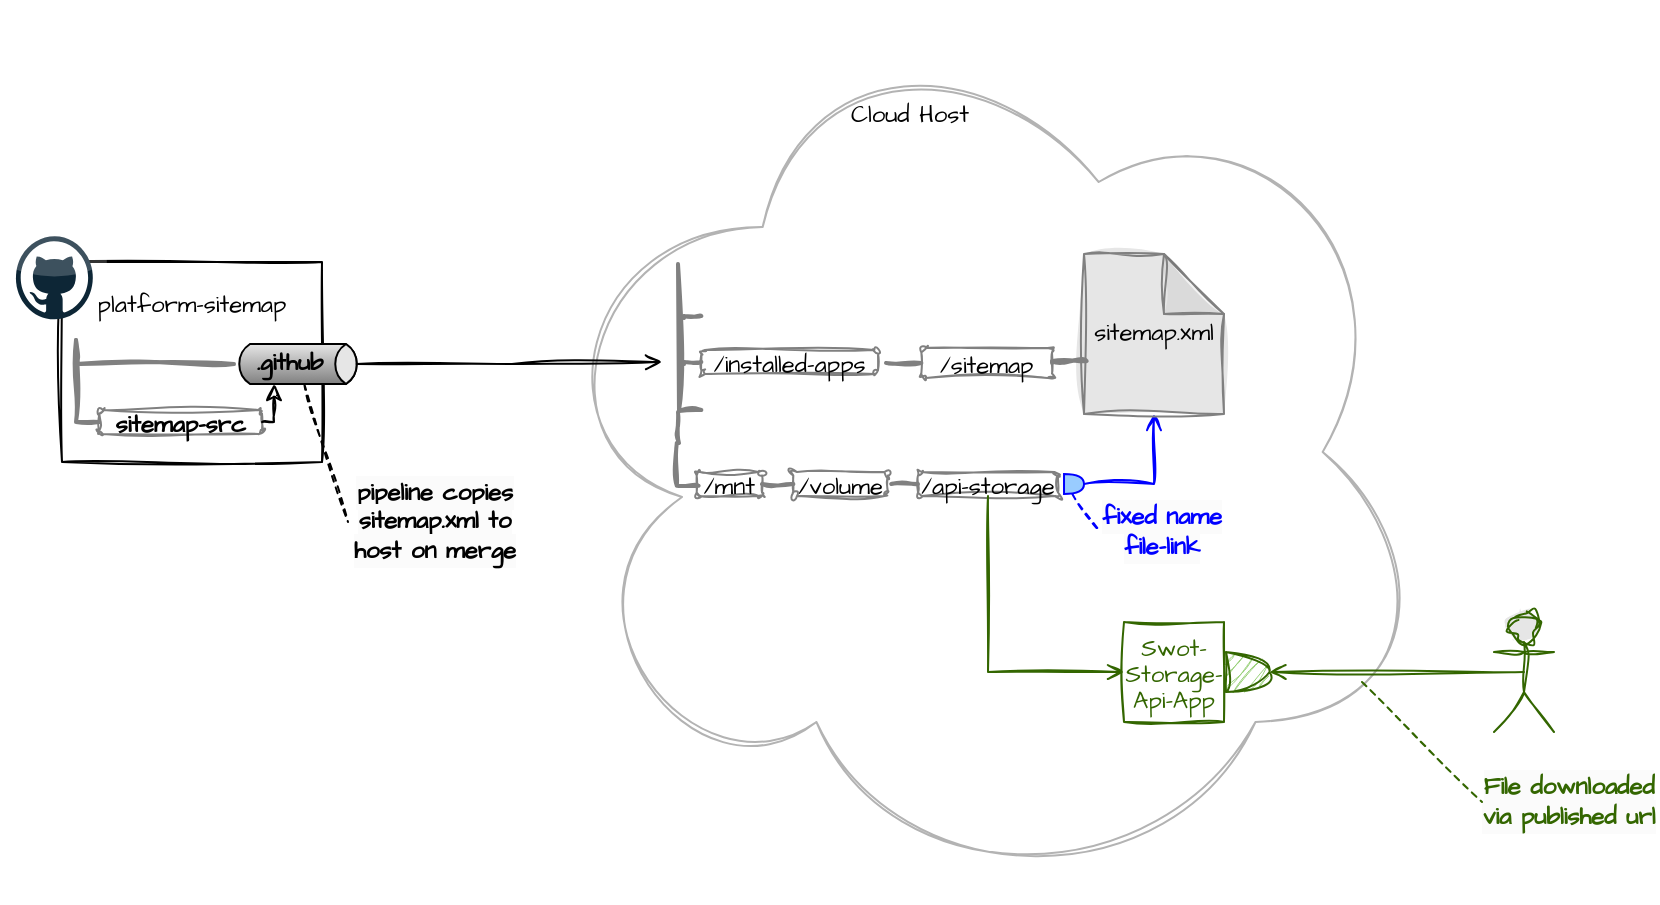 <mxfile version="20.8.16" type="device" pages="3"><diagram id="eG3AnShWF_eswN9vu-KW" name="overview"><mxGraphModel dx="2573" dy="814" grid="0" gridSize="10" guides="1" tooltips="1" connect="1" arrows="1" fold="1" page="1" pageScale="1" pageWidth="1169" pageHeight="827" math="0" shadow="0"><root><mxCell id="0"/><mxCell id="1" parent="0"/><mxCell id="sjQp9FVKi26MaKg3ArwZ-1" value="&lt;font style=&quot;font-size: 12px;&quot;&gt;platform-sitemap&lt;/font&gt;" style="whiteSpace=wrap;html=1;sketch=1;hachureGap=4;jiggle=2;curveFitting=1;fontFamily=Architects Daughter;fontSource=https://fonts.googleapis.com/css?family=Architects+Daughter;fontSize=20;verticalAlign=top;" parent="1" vertex="1"><mxGeometry x="-980" y="170" width="130" height="100" as="geometry"/></mxCell><mxCell id="sjQp9FVKi26MaKg3ArwZ-3" value="" style="dashed=0;outlineConnect=0;html=1;align=center;labelPosition=center;verticalLabelPosition=bottom;verticalAlign=top;shape=mxgraph.webicons.github;gradientColor=#DFDEDE;sketch=0;hachureGap=4;jiggle=2;curveFitting=1;fontFamily=Architects Daughter;fontSource=https%3A%2F%2Ffonts.googleapis.com%2Fcss%3Ffamily%3DArchitects%2BDaughter;fontSize=20;fillColor=none;" parent="1" vertex="1"><mxGeometry x="-1010" y="149.8" width="52.4" height="56.2" as="geometry"/></mxCell><mxCell id="T62cihYva_QQt9lqATFx-1" value="" style="strokeWidth=1;outlineConnect=0;dashed=0;align=center;html=1;fontSize=8;shape=mxgraph.eip.messageChannel;verticalLabelPosition=bottom;labelBackgroundColor=#ffffff;verticalAlign=middle;hachureGap=4;fontFamily=Architects Daughter;fontSource=https%3A%2F%2Ffonts.googleapis.com%2Fcss%3Ffamily%3DArchitects%2BDaughter;fillColor=#FFFFFF;fillStyle=solid;" parent="1" vertex="1"><mxGeometry x="-894" y="211" width="64" height="20" as="geometry"/></mxCell><mxCell id="T62cihYva_QQt9lqATFx-7" value="" style="group" parent="1" vertex="1" connectable="0"><mxGeometry x="-980" y="197" width="100" height="59" as="geometry"/></mxCell><mxCell id="T62cihYva_QQt9lqATFx-4" value="" style="strokeWidth=2;dashed=0;align=center;fontSize=8;shape=ellipse;fillColor=none;strokeColor=none;sketch=0;hachureGap=4;jiggle=2;curveFitting=1;fontFamily=Architects Daughter;fontSource=https%3A%2F%2Ffonts.googleapis.com%2Fcss%3Ffamily%3DArchitects%2BDaughter;" parent="T62cihYva_QQt9lqATFx-7" vertex="1"><mxGeometry width="14" height="12" as="geometry"/></mxCell><mxCell id="T62cihYva_QQt9lqATFx-6" value="sitemap-src" style="strokeWidth=1;dashed=0;align=center;fontSize=12;shape=rect;fillColor=none;strokeColor=#808080;fontStyle=1;sketch=1;hachureGap=4;jiggle=2;curveFitting=1;fontFamily=Architects Daughter;fontSource=https%3A%2F%2Ffonts.googleapis.com%2Fcss%3Ffamily%3DArchitects%2BDaughter;rounded=1;" parent="T62cihYva_QQt9lqATFx-7" vertex="1"><mxGeometry x="18.67" y="47" width="81.33" height="12" as="geometry"/></mxCell><mxCell id="T62cihYva_QQt9lqATFx-3" value="" style="edgeStyle=orthogonalEdgeStyle;rounded=0;exitX=0;exitY=0.5;endArrow=none;dashed=0;html=1;strokeColor=#808080;strokeWidth=2;sketch=1;hachureGap=4;jiggle=2;curveFitting=1;fontFamily=Architects Daughter;fontSource=https%3A%2F%2Ffonts.googleapis.com%2Fcss%3Ffamily%3DArchitects%2BDaughter;fontSize=16;" parent="T62cihYva_QQt9lqATFx-7" source="T62cihYva_QQt9lqATFx-6" target="T62cihYva_QQt9lqATFx-4" edge="1"><mxGeometry relative="1" as="geometry"/></mxCell><mxCell id="T62cihYva_QQt9lqATFx-9" style="edgeStyle=orthogonalEdgeStyle;rounded=0;sketch=1;hachureGap=4;jiggle=2;curveFitting=1;orthogonalLoop=1;jettySize=auto;html=1;fontFamily=Architects Daughter;fontSource=https%3A%2F%2Ffonts.googleapis.com%2Fcss%3Ffamily%3DArchitects%2BDaughter;fontSize=12;entryX=0;entryY=1;entryDx=20;entryDy=0;entryPerimeter=0;exitX=1;exitY=0.5;exitDx=0;exitDy=0;" parent="1" source="T62cihYva_QQt9lqATFx-6" target="T62cihYva_QQt9lqATFx-1" edge="1"><mxGeometry relative="1" as="geometry"><mxPoint x="-820" y="280" as="targetPoint"/></mxGeometry></mxCell><mxCell id="T62cihYva_QQt9lqATFx-2" value="" style="edgeStyle=orthogonalEdgeStyle;rounded=0;endArrow=none;dashed=0;html=1;strokeColor=#808080;strokeWidth=2;sketch=1;hachureGap=4;jiggle=2;curveFitting=1;fontFamily=Architects Daughter;fontSource=https%3A%2F%2Ffonts.googleapis.com%2Fcss%3Ffamily%3DArchitects%2BDaughter;fontSize=16;" parent="1" source="T62cihYva_QQt9lqATFx-1" target="T62cihYva_QQt9lqATFx-4" edge="1"><mxGeometry relative="1" as="geometry"><mxPoint x="-961.33" y="221" as="sourcePoint"/></mxGeometry></mxCell><mxCell id="T62cihYva_QQt9lqATFx-10" value="&lt;span style=&quot;color: rgb(0, 0, 0); font-family: &amp;quot;Architects Daughter&amp;quot;; font-style: normal; font-variant-ligatures: normal; font-variant-caps: normal; font-weight: 700; letter-spacing: normal; orphans: 2; text-indent: 0px; text-transform: none; widows: 2; word-spacing: 0px; -webkit-text-stroke-width: 0px; text-decoration-thickness: initial; text-decoration-style: initial; text-decoration-color: initial; float: none; display: inline !important;&quot;&gt;&lt;font style=&quot;font-size: 12px;&quot;&gt;.github&lt;/font&gt;&lt;/span&gt;" style="text;whiteSpace=wrap;html=1;fontSize=12;fontFamily=Architects Daughter;verticalAlign=middle;align=center;fillColor=none;labelBackgroundColor=none;" parent="1" vertex="1"><mxGeometry x="-886" y="216" width="39.5" height="10" as="geometry"/></mxCell><mxCell id="T62cihYva_QQt9lqATFx-12" value="" style="ellipse;shape=cloud;whiteSpace=wrap;html=1;sketch=1;hachureGap=4;jiggle=2;curveFitting=1;fontFamily=Architects Daughter;fontSource=https%3A%2F%2Ffonts.googleapis.com%2Fcss%3Ffamily%3DArchitects%2BDaughter;fontSize=20;fillColor=default;strokeColor=#B3B3B3;" parent="1" vertex="1"><mxGeometry x="-741.66" y="40" width="448" height="450" as="geometry"/></mxCell><mxCell id="T62cihYva_QQt9lqATFx-13" value="&lt;span style=&quot;color: rgb(0, 0, 0); font-family: &amp;quot;Architects Daughter&amp;quot;; font-style: normal; font-variant-ligatures: normal; font-variant-caps: normal; font-weight: 400; letter-spacing: normal; orphans: 2; text-indent: 0px; text-transform: none; widows: 2; word-spacing: 0px; -webkit-text-stroke-width: 0px; text-decoration-thickness: initial; text-decoration-style: initial; text-decoration-color: initial; float: none; display: inline !important;&quot;&gt;&lt;font style=&quot;font-size: 12px;&quot;&gt;Cloud Host&lt;/font&gt;&lt;/span&gt;" style="text;whiteSpace=wrap;html=1;fontSize=12;fontFamily=Architects Daughter;labelBackgroundColor=none;verticalAlign=middle;align=center;" parent="1" vertex="1"><mxGeometry x="-587.16" y="90" width="62.32" height="14" as="geometry"/></mxCell><mxCell id="T62cihYva_QQt9lqATFx-19" value="" style="edgeStyle=orthogonalEdgeStyle;rounded=0;endArrow=none;dashed=0;html=1;strokeColor=#808080;strokeWidth=2;sketch=1;hachureGap=4;jiggle=2;curveFitting=1;fontFamily=Architects Daughter;fontSource=https%3A%2F%2Ffonts.googleapis.com%2Fcss%3Ffamily%3DArchitects%2BDaughter;fontSize=16;exitX=0;exitY=0.5;exitDx=0;exitDy=0;" parent="1" source="T62cihYva_QQt9lqATFx-18" edge="1"><mxGeometry relative="1" as="geometry"><mxPoint x="-686.5" y="210" as="sourcePoint"/><mxPoint x="-669" y="221" as="targetPoint"/></mxGeometry></mxCell><mxCell id="T62cihYva_QQt9lqATFx-15" value="" style="strokeWidth=2;dashed=0;align=center;fontSize=8;shape=ellipse;fillColor=none;strokeColor=none;sketch=0;hachureGap=4;jiggle=2;curveFitting=1;fontFamily=Architects Daughter;fontSource=https%3A%2F%2Ffonts.googleapis.com%2Fcss%3Ffamily%3DArchitects%2BDaughter;" parent="1" vertex="1"><mxGeometry x="-679" y="191" width="14" height="12" as="geometry"/></mxCell><mxCell id="T62cihYva_QQt9lqATFx-17" value="" style="edgeStyle=orthogonalEdgeStyle;rounded=0;exitX=0;exitY=0.5;endArrow=none;dashed=0;html=1;strokeColor=#808080;strokeWidth=2;sketch=1;hachureGap=4;jiggle=2;curveFitting=1;fontFamily=Architects Daughter;fontSource=https%3A%2F%2Ffonts.googleapis.com%2Fcss%3Ffamily%3DArchitects%2BDaughter;fontSize=16;" parent="1" edge="1"><mxGeometry relative="1" as="geometry"><mxPoint x="-660.33" y="244" as="sourcePoint"/><mxPoint x="-672" y="171" as="targetPoint"/></mxGeometry></mxCell><mxCell id="T62cihYva_QQt9lqATFx-18" value="/installed-apps" style="strokeWidth=1;dashed=0;align=center;fontSize=12;shape=rect;fillColor=none;strokeColor=#808080;fontStyle=0;sketch=1;hachureGap=4;jiggle=2;curveFitting=1;fontFamily=Architects Daughter;fontSource=https%3A%2F%2Ffonts.googleapis.com%2Fcss%3Ffamily%3DArchitects%2BDaughter;rounded=1;" parent="1" vertex="1"><mxGeometry x="-660.33" y="214" width="88.33" height="12" as="geometry"/></mxCell><mxCell id="T62cihYva_QQt9lqATFx-20" value="" style="edgeStyle=orthogonalEdgeStyle;rounded=0;endArrow=none;dashed=0;html=1;strokeColor=#808080;strokeWidth=2;sketch=1;hachureGap=4;jiggle=2;curveFitting=1;fontFamily=Architects Daughter;fontSource=https%3A%2F%2Ffonts.googleapis.com%2Fcss%3Ffamily%3DArchitects%2BDaughter;fontSize=16;exitX=0;exitY=0.5;exitDx=0;exitDy=0;" parent="1" edge="1"><mxGeometry relative="1" as="geometry"><mxPoint x="-660.33" y="197.0" as="sourcePoint"/><mxPoint x="-669" y="198" as="targetPoint"/></mxGeometry></mxCell><mxCell id="T62cihYva_QQt9lqATFx-22" value="" style="edgeStyle=orthogonalEdgeStyle;rounded=0;endArrow=none;dashed=0;html=1;strokeColor=#808080;strokeWidth=2;sketch=1;hachureGap=4;jiggle=2;curveFitting=1;fontFamily=Architects Daughter;fontSource=https%3A%2F%2Ffonts.googleapis.com%2Fcss%3Ffamily%3DArchitects%2BDaughter;fontSize=16;exitX=0;exitY=0.5;exitDx=0;exitDy=0;" parent="1" source="T62cihYva_QQt9lqATFx-23" edge="1"><mxGeometry relative="1" as="geometry"><mxPoint x="-616.49" y="210" as="sourcePoint"/><mxPoint x="-568" y="220" as="targetPoint"/></mxGeometry></mxCell><mxCell id="T62cihYva_QQt9lqATFx-23" value="/sitemap" style="strokeWidth=1;dashed=0;align=center;fontSize=12;shape=rect;fillColor=none;strokeColor=#808080;fontStyle=0;sketch=1;hachureGap=4;jiggle=2;curveFitting=1;fontFamily=Architects Daughter;fontSource=https%3A%2F%2Ffonts.googleapis.com%2Fcss%3Ffamily%3DArchitects%2BDaughter;rounded=1;" parent="1" vertex="1"><mxGeometry x="-550.32" y="213" width="65.33" height="15" as="geometry"/></mxCell><mxCell id="T62cihYva_QQt9lqATFx-27" style="edgeStyle=orthogonalEdgeStyle;rounded=0;sketch=1;hachureGap=4;jiggle=2;curveFitting=1;orthogonalLoop=1;jettySize=auto;html=1;fontFamily=Architects Daughter;fontSource=https%3A%2F%2Ffonts.googleapis.com%2Fcss%3Ffamily%3DArchitects%2BDaughter;fontSize=12;exitX=1;exitY=0.5;exitDx=-2.7;exitDy=0;exitPerimeter=0;endArrow=open;endFill=0;" parent="1" source="T62cihYva_QQt9lqATFx-1" edge="1"><mxGeometry relative="1" as="geometry"><mxPoint x="-1170" y="300" as="sourcePoint"/><mxPoint x="-680" y="220" as="targetPoint"/></mxGeometry></mxCell><mxCell id="T62cihYva_QQt9lqATFx-29" value="/mnt" style="strokeWidth=1;dashed=0;align=center;fontSize=12;shape=rect;fillColor=none;strokeColor=#808080;fontStyle=0;sketch=1;hachureGap=4;jiggle=2;curveFitting=1;fontFamily=Architects Daughter;fontSource=https%3A%2F%2Ffonts.googleapis.com%2Fcss%3Ffamily%3DArchitects%2BDaughter;rounded=1;" parent="1" vertex="1"><mxGeometry x="-662.65" y="275" width="32.65" height="12" as="geometry"/></mxCell><mxCell id="T62cihYva_QQt9lqATFx-30" value="/volume" style="strokeWidth=1;dashed=0;align=center;fontSize=12;shape=rect;fillColor=none;strokeColor=#808080;fontStyle=0;sketch=1;hachureGap=4;jiggle=2;curveFitting=1;fontFamily=Architects Daughter;fontSource=https%3A%2F%2Ffonts.googleapis.com%2Fcss%3Ffamily%3DArchitects%2BDaughter;rounded=1;" parent="1" vertex="1"><mxGeometry x="-614.33" y="275" width="47.33" height="12" as="geometry"/></mxCell><mxCell id="T62cihYva_QQt9lqATFx-31" value="/api-storage" style="strokeWidth=1;dashed=0;align=center;fontSize=12;shape=rect;fillColor=none;strokeColor=#808080;fontStyle=0;sketch=1;hachureGap=4;jiggle=2;curveFitting=1;fontFamily=Architects Daughter;fontSource=https%3A%2F%2Ffonts.googleapis.com%2Fcss%3Ffamily%3DArchitects%2BDaughter;rounded=1;" parent="1" vertex="1"><mxGeometry x="-552" y="275" width="70" height="12" as="geometry"/></mxCell><mxCell id="T62cihYva_QQt9lqATFx-32" value="" style="edgeStyle=orthogonalEdgeStyle;rounded=0;endArrow=none;dashed=0;html=1;strokeColor=#808080;strokeWidth=2;sketch=1;hachureGap=4;jiggle=2;curveFitting=1;fontFamily=Architects Daughter;fontSource=https%3A%2F%2Ffonts.googleapis.com%2Fcss%3Ffamily%3DArchitects%2BDaughter;fontSize=16;exitX=0;exitY=0.5;exitDx=0;exitDy=0;entryX=1.033;entryY=0.538;entryDx=0;entryDy=0;entryPerimeter=0;" parent="1" source="T62cihYva_QQt9lqATFx-31" target="T62cihYva_QQt9lqATFx-30" edge="1"><mxGeometry relative="1" as="geometry"><mxPoint x="-567" y="285" as="sourcePoint"/><mxPoint x="-561" y="281.0" as="targetPoint"/></mxGeometry></mxCell><mxCell id="T62cihYva_QQt9lqATFx-33" value="" style="edgeStyle=orthogonalEdgeStyle;rounded=0;endArrow=none;dashed=0;html=1;strokeColor=#808080;strokeWidth=2;sketch=1;hachureGap=4;jiggle=2;curveFitting=1;fontFamily=Architects Daughter;fontSource=https%3A%2F%2Ffonts.googleapis.com%2Fcss%3Ffamily%3DArchitects%2BDaughter;fontSize=16;exitX=0;exitY=0.5;exitDx=0;exitDy=0;entryX=1;entryY=0.5;entryDx=0;entryDy=0;" parent="1" source="T62cihYva_QQt9lqATFx-30" target="T62cihYva_QQt9lqATFx-29" edge="1"><mxGeometry relative="1" as="geometry"><mxPoint x="-620" y="285" as="sourcePoint"/><mxPoint x="-628.67" y="286" as="targetPoint"/></mxGeometry></mxCell><mxCell id="T62cihYva_QQt9lqATFx-34" value="" style="edgeStyle=orthogonalEdgeStyle;rounded=0;exitX=0.029;exitY=0.572;endArrow=none;dashed=0;html=1;strokeColor=#808080;strokeWidth=2;sketch=1;hachureGap=4;jiggle=2;curveFitting=1;fontFamily=Architects Daughter;fontSource=https%3A%2F%2Ffonts.googleapis.com%2Fcss%3Ffamily%3DArchitects%2BDaughter;fontSize=16;exitDx=0;exitDy=0;exitPerimeter=0;" parent="1" source="T62cihYva_QQt9lqATFx-29" edge="1"><mxGeometry relative="1" as="geometry"><mxPoint x="-660.33" y="318" as="sourcePoint"/><mxPoint x="-672" y="245" as="targetPoint"/></mxGeometry></mxCell><mxCell id="RQqcu0tj2T4T6cUIFjQQ-2" style="edgeStyle=orthogonalEdgeStyle;rounded=0;sketch=1;hachureGap=4;jiggle=2;curveFitting=1;orthogonalLoop=1;jettySize=auto;html=1;fontFamily=Architects Daughter;fontSource=https%3A%2F%2Ffonts.googleapis.com%2Fcss%3Ffamily%3DArchitects%2BDaughter;fontSize=12;endArrow=open;endFill=0;fontColor=#0000FF;strokeColor=#0000FF;exitX=1;exitY=0.5;exitDx=0;exitDy=0;exitPerimeter=0;" parent="1" source="RQqcu0tj2T4T6cUIFjQQ-1" target="RQqcu0tj2T4T6cUIFjQQ-3" edge="1"><mxGeometry relative="1" as="geometry"><mxPoint x="-509" y="226" as="targetPoint"/></mxGeometry></mxCell><mxCell id="RQqcu0tj2T4T6cUIFjQQ-1" value="" style="shape=or;whiteSpace=wrap;html=1;hachureGap=4;fontFamily=Architects Daughter;fontSource=https://fonts.googleapis.com/css?family=Architects+Daughter;fontSize=20;fillColor=#99CCFF;strokeColor=#0000FF;" parent="1" vertex="1"><mxGeometry x="-478.99" y="276" width="10" height="10" as="geometry"/></mxCell><mxCell id="RQqcu0tj2T4T6cUIFjQQ-3" value="sitemap.xml" style="shape=note;whiteSpace=wrap;html=1;backgroundOutline=1;darkOpacity=0.05;rounded=1;labelBackgroundColor=none;sketch=1;hachureGap=4;jiggle=2;fillStyle=solid;curveFitting=1;strokeColor=#808080;strokeWidth=1;fontFamily=Architects Daughter;fontSource=https%3A%2F%2Ffonts.googleapis.com%2Fcss%3Ffamily%3DArchitects%2BDaughter;fontSize=12;fillColor=#E6E6E6;" parent="1" vertex="1"><mxGeometry x="-469" y="166" width="70" height="80" as="geometry"/></mxCell><mxCell id="RQqcu0tj2T4T6cUIFjQQ-4" value="&lt;p style=&quot;line-height: 120%;&quot;&gt;&lt;span style=&quot;font-family: &amp;quot;Architects Daughter&amp;quot;; font-style: normal; font-variant-ligatures: normal; font-variant-caps: normal; font-weight: 700; letter-spacing: normal; orphans: 2; text-indent: 0px; text-transform: none; widows: 2; word-spacing: 0px; -webkit-text-stroke-width: 0px; background-color: rgb(251, 251, 251); text-decoration-thickness: initial; text-decoration-style: initial; text-decoration-color: initial; float: none; display: inline !important;&quot;&gt;&lt;font style=&quot;font-size: 12px;&quot;&gt;fixed name file-link&lt;/font&gt;&lt;/span&gt;&lt;/p&gt;" style="text;whiteSpace=wrap;html=1;fontSize=12;fontFamily=Architects Daughter;verticalAlign=middle;align=center;spacing=0;fontColor=#0000FF;" parent="1" vertex="1"><mxGeometry x="-461" y="292" width="62" height="26" as="geometry"/></mxCell><mxCell id="RQqcu0tj2T4T6cUIFjQQ-5" value="" style="endArrow=none;dashed=1;html=1;rounded=0;sketch=1;hachureGap=4;jiggle=2;curveFitting=1;fontFamily=Architects Daughter;fontSource=https%3A%2F%2Ffonts.googleapis.com%2Fcss%3Ffamily%3DArchitects%2BDaughter;fontSize=12;entryX=0;entryY=0.5;entryDx=0;entryDy=0;exitX=0.419;exitY=1;exitDx=0;exitDy=0;exitPerimeter=0;strokeColor=#0000FF;" parent="1" source="RQqcu0tj2T4T6cUIFjQQ-1" target="RQqcu0tj2T4T6cUIFjQQ-4" edge="1"><mxGeometry width="50" height="50" relative="1" as="geometry"><mxPoint x="-480" y="250" as="sourcePoint"/><mxPoint x="-430" y="200" as="targetPoint"/></mxGeometry></mxCell><mxCell id="RQqcu0tj2T4T6cUIFjQQ-7" value="" style="edgeStyle=orthogonalEdgeStyle;rounded=0;endArrow=none;dashed=0;html=1;strokeColor=#808080;strokeWidth=2;sketch=1;hachureGap=4;jiggle=2;curveFitting=1;fontFamily=Architects Daughter;fontSource=https%3A%2F%2Ffonts.googleapis.com%2Fcss%3Ffamily%3DArchitects%2BDaughter;fontSize=16;exitX=0.019;exitY=0.669;exitDx=0;exitDy=0;entryX=1;entryY=0.5;entryDx=0;entryDy=0;exitPerimeter=0;" parent="1" source="RQqcu0tj2T4T6cUIFjQQ-3" target="T62cihYva_QQt9lqATFx-23" edge="1"><mxGeometry relative="1" as="geometry"><mxPoint x="-474.32" y="219" as="sourcePoint"/><mxPoint x="-482.99" y="220" as="targetPoint"/></mxGeometry></mxCell><mxCell id="RQqcu0tj2T4T6cUIFjQQ-8" value="&lt;p style=&quot;line-height: 120%;&quot;&gt;&lt;span style=&quot;color: rgb(0, 0, 0); font-family: &amp;quot;Architects Daughter&amp;quot;; font-style: normal; font-variant-ligatures: normal; font-variant-caps: normal; font-weight: 700; letter-spacing: normal; orphans: 2; text-indent: 0px; text-transform: none; widows: 2; word-spacing: 0px; -webkit-text-stroke-width: 0px; background-color: rgb(251, 251, 251); text-decoration-thickness: initial; text-decoration-style: initial; text-decoration-color: initial; float: none; display: inline !important;&quot;&gt;&lt;font style=&quot;font-size: 12px;&quot;&gt;pipeline copies sitemap.xml to host on merge&lt;/font&gt;&lt;/span&gt;&lt;/p&gt;" style="text;whiteSpace=wrap;html=1;fontSize=12;fontFamily=Architects Daughter;verticalAlign=middle;align=center;spacing=0;" parent="1" vertex="1"><mxGeometry x="-837" y="280" width="87" height="40" as="geometry"/></mxCell><mxCell id="RQqcu0tj2T4T6cUIFjQQ-9" value="" style="endArrow=none;dashed=1;html=1;rounded=0;sketch=1;hachureGap=4;jiggle=2;curveFitting=1;fontFamily=Architects Daughter;fontSource=https%3A%2F%2Ffonts.googleapis.com%2Fcss%3Ffamily%3DArchitects%2BDaughter;fontSize=12;entryX=0;entryY=0.5;entryDx=0;entryDy=0;" parent="1" source="T62cihYva_QQt9lqATFx-1" target="RQqcu0tj2T4T6cUIFjQQ-8" edge="1"><mxGeometry width="50" height="50" relative="1" as="geometry"><mxPoint x="-832.8" y="290" as="sourcePoint"/><mxPoint x="-759" y="204" as="targetPoint"/></mxGeometry></mxCell><mxCell id="RQqcu0tj2T4T6cUIFjQQ-10" value="&lt;p style=&quot;line-height: 50%;&quot;&gt;&lt;font style=&quot;font-size: 12px;&quot;&gt;Swot-Storage-Api-App&lt;/font&gt;&lt;/p&gt;" style="whiteSpace=wrap;html=1;aspect=fixed;sketch=1;hachureGap=4;jiggle=2;curveFitting=1;fontFamily=Architects Daughter;fontSource=https%3A%2F%2Ffonts.googleapis.com%2Fcss%3Ffamily%3DArchitects%2BDaughter;fontSize=20;strokeColor=#336600;fontColor=#336600;" parent="1" vertex="1"><mxGeometry x="-449" y="350" width="50" height="50" as="geometry"/></mxCell><mxCell id="KsQpg_JTf11wGLuPvAZw-1" value="" style="shape=or;whiteSpace=wrap;html=1;sketch=1;hachureGap=4;jiggle=2;curveFitting=1;fontFamily=Architects Daughter;fontSource=https://fonts.googleapis.com/css?family=Architects+Daughter;fontSize=20;fillColor=#97D077;strokeColor=#336600;rotation=0;fontColor=#336600;" parent="1" vertex="1"><mxGeometry x="-398" y="365" width="21.75" height="20" as="geometry"/></mxCell><mxCell id="KsQpg_JTf11wGLuPvAZw-3" style="edgeStyle=orthogonalEdgeStyle;rounded=0;sketch=1;hachureGap=4;jiggle=2;curveFitting=1;orthogonalLoop=1;jettySize=auto;html=1;fontFamily=Architects Daughter;fontSource=https%3A%2F%2Ffonts.googleapis.com%2Fcss%3Ffamily%3DArchitects%2BDaughter;fontSize=12;endArrow=open;endFill=0;entryX=0;entryY=0.5;entryDx=0;entryDy=0;exitX=0.5;exitY=1;exitDx=0;exitDy=0;strokeColor=#336600;" parent="1" source="T62cihYva_QQt9lqATFx-31" target="RQqcu0tj2T4T6cUIFjQQ-10" edge="1"><mxGeometry relative="1" as="geometry"><mxPoint x="-516.986" y="330" as="targetPoint"/><mxPoint x="-560.01" y="365" as="sourcePoint"/></mxGeometry></mxCell><mxCell id="KsQpg_JTf11wGLuPvAZw-7" style="edgeStyle=orthogonalEdgeStyle;rounded=0;sketch=1;hachureGap=4;jiggle=2;curveFitting=1;orthogonalLoop=1;jettySize=auto;html=1;exitX=0.5;exitY=0.5;exitDx=0;exitDy=0;exitPerimeter=0;strokeColor=#336600;fontFamily=Architects Daughter;fontSource=https%3A%2F%2Ffonts.googleapis.com%2Fcss%3Ffamily%3DArchitects%2BDaughter;fontSize=12;fontColor=#666666;endArrow=open;endFill=0;entryX=1;entryY=0.5;entryDx=0;entryDy=0;entryPerimeter=0;" parent="1" source="KsQpg_JTf11wGLuPvAZw-4" target="KsQpg_JTf11wGLuPvAZw-1" edge="1"><mxGeometry relative="1" as="geometry"><mxPoint x="-230" y="380.333" as="targetPoint"/></mxGeometry></mxCell><mxCell id="KsQpg_JTf11wGLuPvAZw-4" value="" style="shape=umlActor;verticalLabelPosition=bottom;verticalAlign=top;html=1;outlineConnect=0;rounded=1;labelBackgroundColor=none;sketch=1;hachureGap=4;jiggle=2;fillStyle=solid;curveFitting=1;strokeColor=#336600;strokeWidth=1;fontFamily=Architects Daughter;fontSource=https%3A%2F%2Ffonts.googleapis.com%2Fcss%3Ffamily%3DArchitects%2BDaughter;fontSize=12;fontColor=#666666;fillColor=#E6E6E6;" parent="1" vertex="1"><mxGeometry x="-264" y="345" width="30" height="60" as="geometry"/></mxCell><mxCell id="t_63Odr2Ed8olQ9v7MW9-2" value="&lt;p style=&quot;line-height: 120%;&quot;&gt;&lt;span style=&quot;font-family: &amp;quot;Architects Daughter&amp;quot;; font-style: normal; font-variant-ligatures: normal; font-variant-caps: normal; font-weight: 700; letter-spacing: normal; orphans: 2; text-indent: 0px; text-transform: none; widows: 2; word-spacing: 0px; -webkit-text-stroke-width: 0px; background-color: rgb(251, 251, 251); text-decoration-thickness: initial; text-decoration-style: initial; text-decoration-color: initial; float: none; display: inline !important;&quot;&gt;&lt;font style=&quot;font-size: 12px;&quot;&gt;File downloaded via published url&lt;/font&gt;&lt;/span&gt;&lt;/p&gt;" style="text;whiteSpace=wrap;html=1;fontSize=12;fontFamily=Architects Daughter;verticalAlign=middle;align=center;spacing=0;fontColor=#336600;" parent="1" vertex="1"><mxGeometry x="-270" y="420" width="87" height="40" as="geometry"/></mxCell><mxCell id="t_63Odr2Ed8olQ9v7MW9-3" value="" style="endArrow=none;dashed=1;html=1;rounded=0;sketch=1;hachureGap=4;jiggle=2;curveFitting=1;fontFamily=Architects Daughter;fontSource=https%3A%2F%2Ffonts.googleapis.com%2Fcss%3Ffamily%3DArchitects%2BDaughter;fontSize=12;entryX=0;entryY=0.5;entryDx=0;entryDy=0;strokeColor=#336600;" parent="1" target="t_63Odr2Ed8olQ9v7MW9-2" edge="1"><mxGeometry width="50" height="50" relative="1" as="geometry"><mxPoint x="-330" y="380" as="sourcePoint"/><mxPoint x="-262" y="434" as="targetPoint"/></mxGeometry></mxCell></root></mxGraphModel></diagram><diagram id="NfIZRljI5v3t_v0keh0y" name="events"><mxGraphModel dx="1652" dy="958" grid="1" gridSize="10" guides="1" tooltips="1" connect="1" arrows="1" fold="1" page="1" pageScale="1" pageWidth="1169" pageHeight="827" math="0" shadow="0"><root><mxCell id="0"/><mxCell id="1" parent="0"/><mxCell id="mvACJuo4PWssoU-c4MJz-1" value="sitemap downloaded" style="shape=partialRectangle;whiteSpace=wrap;html=1;bottom=0;right=0;fillColor=#FFB570;fontFamily=Comic Sans MS;fontSize=14;spacing=0;sketch=1;curveFitting=1;jiggle=2;fillStyle=solid;verticalAlign=top;align=left;spacingLeft=4;spacingRight=2;" vertex="1" parent="1"><mxGeometry x="620" y="299" width="90" height="90" as="geometry"/></mxCell><mxCell id="mvACJuo4PWssoU-c4MJz-3" value="sitemap requested" style="shape=partialRectangle;whiteSpace=wrap;html=1;bottom=0;right=0;fillColor=#FFB570;fontFamily=Comic Sans MS;fontSize=14;spacing=0;sketch=1;curveFitting=1;jiggle=2;fillStyle=solid;verticalAlign=top;align=left;spacingLeft=4;spacingRight=2;" vertex="1" parent="1"><mxGeometry x="460" y="299" width="90" height="90" as="geometry"/></mxCell><mxCell id="mvACJuo4PWssoU-c4MJz-4" value="sitemap published" style="shape=partialRectangle;whiteSpace=wrap;html=1;bottom=0;right=0;fillColor=#FFB570;fontFamily=Comic Sans MS;fontSize=14;spacing=0;sketch=1;curveFitting=1;jiggle=2;fillStyle=solid;verticalAlign=top;align=left;spacingLeft=4;spacingRight=2;" vertex="1" parent="1"><mxGeometry x="320.0" y="299" width="90" height="90" as="geometry"/></mxCell><mxCell id="mvACJuo4PWssoU-c4MJz-5" value="sitemap released" style="shape=partialRectangle;whiteSpace=wrap;html=1;bottom=0;right=0;fillColor=#FFB570;fontFamily=Comic Sans MS;fontSize=14;spacing=0;sketch=1;curveFitting=1;jiggle=2;fillStyle=solid;verticalAlign=top;align=left;spacingLeft=4;spacingRight=2;" vertex="1" parent="1"><mxGeometry x="170" y="299" width="90" height="90" as="geometry"/></mxCell></root></mxGraphModel></diagram><diagram id="utzKIpigVlWh1kyYoLzn" name="event-storming"><mxGraphModel dx="1404" dy="814" grid="0" gridSize="10" guides="1" tooltips="1" connect="1" arrows="1" fold="1" page="0" pageScale="1" pageWidth="1169" pageHeight="827" math="0" shadow="0"><root><mxCell id="0"/><mxCell id="1" parent="0"/><mxCell id="-SqYfpdDaZBhp6-PHKnR-21" value="" style="rounded=0;whiteSpace=wrap;html=1;sketch=1;hachureGap=4;jiggle=2;curveFitting=1;fontFamily=Architects Daughter;fontSource=https%3A%2F%2Ffonts.googleapis.com%2Fcss%3Ffamily%3DArchitects%2BDaughter;fontSize=20;gradientColor=#FFFFFF;gradientDirection=east;fillColor=none;strokeColor=#B3B3B3;" vertex="1" parent="1"><mxGeometry x="580" y="435" width="620" height="150" as="geometry"/></mxCell><mxCell id="-SqYfpdDaZBhp6-PHKnR-14" value="" style="rounded=0;whiteSpace=wrap;html=1;sketch=1;hachureGap=4;jiggle=2;curveFitting=1;fontFamily=Architects Daughter;fontSource=https%3A%2F%2Ffonts.googleapis.com%2Fcss%3Ffamily%3DArchitects%2BDaughter;fontSize=20;gradientColor=#FFFFFF;gradientDirection=east;fillColor=none;strokeColor=#B3B3B3;" vertex="1" parent="1"><mxGeometry x="378" y="233" width="429" height="150" as="geometry"/></mxCell><mxCell id="-SqYfpdDaZBhp6-PHKnR-12" value="" style="rounded=0;whiteSpace=wrap;html=1;sketch=1;hachureGap=4;jiggle=2;curveFitting=1;fontFamily=Architects Daughter;fontSource=https%3A%2F%2Ffonts.googleapis.com%2Fcss%3Ffamily%3DArchitects%2BDaughter;fontSize=20;gradientColor=#FFFFFF;gradientDirection=east;fillColor=none;strokeColor=#B3B3B3;" vertex="1" parent="1"><mxGeometry x="20" y="30" width="449" height="150" as="geometry"/></mxCell><mxCell id="-SqYfpdDaZBhp6-PHKnR-1" value="sitemap released" style="shape=partialRectangle;whiteSpace=wrap;html=1;bottom=0;right=0;fillColor=#FFB570;fontFamily=Comic Sans MS;fontSize=14;spacing=0;sketch=1;curveFitting=1;jiggle=2;fillStyle=solid;verticalAlign=top;align=left;spacingLeft=4;spacingRight=2;" vertex="1" parent="1"><mxGeometry x="598.29" y="263" width="90" height="90" as="geometry"/></mxCell><mxCell id="-SqYfpdDaZBhp6-PHKnR-2" value="merge pull request" style="shape=partialRectangle;whiteSpace=wrap;html=1;bottom=0;right=0;fillColor=#DAE8FC;fontFamily=Comic Sans MS;fontSize=14;spacing=0;sketch=1;curveFitting=1;jiggle=2;fillStyle=solid;" vertex="1" parent="1"><mxGeometry x="402" y="263" width="90" height="90" as="geometry"/></mxCell><mxCell id="-SqYfpdDaZBhp6-PHKnR-3" value="GitHub" style="shape=partialRectangle;whiteSpace=wrap;html=1;bottom=0;right=0;fillColor=#F8CECC;fontFamily=Comic Sans MS;fontSize=14;spacing=0;sketch=1;curveFitting=1;jiggle=2;fillStyle=solid;" vertex="1" parent="1"><mxGeometry x="502" y="263" width="90" height="90" as="geometry"/></mxCell><mxCell id="-SqYfpdDaZBhp6-PHKnR-4" value="" style="shape=partialRectangle;whiteSpace=wrap;html=1;bottom=0;right=0;fillColor=#E692C7;fontFamily=Comic Sans MS;fontSize=14;spacing=0;sketch=1;curveFitting=1;jiggle=2;fillStyle=solid;verticalAlign=top;align=left;spacingLeft=3;fontStyle=0" vertex="1" parent="1"><mxGeometry x="696" y="263" width="94" height="93" as="geometry"/></mxCell><mxCell id="-SqYfpdDaZBhp6-PHKnR-5" value="isMerged into main" style="shape=partialRectangle;whiteSpace=wrap;html=1;left=0;right=0;fillColor=#E692C7;sketch=1;fillStyle=solid;fontFamily=Comic Sans MS;fontSize=14;strokeColor=none;rotation=0;align=left;spacing=0;spacingLeft=4;gradientColor=#FFFFFF;gradientDirection=east;" vertex="1" parent="1"><mxGeometry x="703" y="293" width="85.29" height="36" as="geometry"/></mxCell><mxCell id="-SqYfpdDaZBhp6-PHKnR-6" value="edits saved" style="shape=partialRectangle;whiteSpace=wrap;html=1;bottom=0;right=0;fillColor=#FFB570;fontFamily=Comic Sans MS;fontSize=14;spacing=0;sketch=1;curveFitting=1;jiggle=2;fillStyle=solid;verticalAlign=top;align=left;spacingLeft=4;spacingRight=2;" vertex="1" parent="1"><mxGeometry x="245.29" y="60" width="90" height="90" as="geometry"/></mxCell><mxCell id="-SqYfpdDaZBhp6-PHKnR-7" value="edit xml" style="shape=partialRectangle;whiteSpace=wrap;html=1;bottom=0;right=0;fillColor=#DAE8FC;fontFamily=Comic Sans MS;fontSize=14;spacing=0;sketch=1;curveFitting=1;jiggle=2;fillStyle=solid;" vertex="1" parent="1"><mxGeometry x="39" y="60" width="90" height="90" as="geometry"/></mxCell><mxCell id="-SqYfpdDaZBhp6-PHKnR-8" value="text editor" style="shape=partialRectangle;whiteSpace=wrap;html=1;bottom=0;right=0;fillColor=#F8CECC;fontFamily=Comic Sans MS;fontSize=14;spacing=0;sketch=1;curveFitting=1;jiggle=2;fillStyle=solid;" vertex="1" parent="1"><mxGeometry x="140" y="60" width="90" height="90" as="geometry"/></mxCell><mxCell id="-SqYfpdDaZBhp6-PHKnR-9" value="" style="shape=partialRectangle;whiteSpace=wrap;html=1;bottom=0;right=0;fillColor=#E692C7;fontFamily=Comic Sans MS;fontSize=14;spacing=0;sketch=1;curveFitting=1;jiggle=2;fillStyle=solid;verticalAlign=top;align=left;spacingLeft=3;fontStyle=0" vertex="1" parent="1"><mxGeometry x="349" y="60" width="94" height="93" as="geometry"/></mxCell><mxCell id="-SqYfpdDaZBhp6-PHKnR-10" value="isChanged" style="shape=partialRectangle;whiteSpace=wrap;html=1;left=0;right=0;fillColor=#E692C7;sketch=1;fillStyle=solid;fontFamily=Comic Sans MS;fontSize=14;strokeColor=none;rotation=0;align=left;spacing=0;spacingLeft=4;gradientColor=#FFFFFF;gradientDirection=east;" vertex="1" parent="1"><mxGeometry x="356" y="90" width="87.29" height="30" as="geometry"/></mxCell><mxCell id="-SqYfpdDaZBhp6-PHKnR-11" style="edgeStyle=orthogonalEdgeStyle;rounded=0;sketch=1;hachureGap=4;jiggle=2;curveFitting=1;orthogonalLoop=1;jettySize=auto;html=1;entryX=0;entryY=0.5;entryDx=0;entryDy=0;fontFamily=Architects Daughter;fontSource=https%3A%2F%2Ffonts.googleapis.com%2Fcss%3Ffamily%3DArchitects%2BDaughter;fontSize=16;exitX=1;exitY=0.5;exitDx=0;exitDy=0;endArrow=open;endFill=0;endSize=10;strokeWidth=3;strokeColor=#808080;" edge="1" parent="1" source="-SqYfpdDaZBhp6-PHKnR-10" target="-SqYfpdDaZBhp6-PHKnR-14"><mxGeometry relative="1" as="geometry"><mxPoint x="797" y="91" as="sourcePoint"/><Array as="points"><mxPoint x="546" y="105"/><mxPoint x="546" y="204"/><mxPoint x="275" y="204"/><mxPoint x="275" y="308"/></Array></mxGeometry></mxCell><mxCell id="-SqYfpdDaZBhp6-PHKnR-13" style="edgeStyle=orthogonalEdgeStyle;rounded=0;sketch=1;hachureGap=4;jiggle=2;curveFitting=1;orthogonalLoop=1;jettySize=auto;html=1;entryX=0;entryY=0.5;entryDx=0;entryDy=0;fontFamily=Architects Daughter;fontSource=https%3A%2F%2Ffonts.googleapis.com%2Fcss%3Ffamily%3DArchitects%2BDaughter;fontSize=16;exitX=1;exitY=0.5;exitDx=0;exitDy=0;endArrow=open;endFill=0;endSize=10;strokeColor=#808080;strokeWidth=3;" edge="1" parent="1" source="-SqYfpdDaZBhp6-PHKnR-4" target="-SqYfpdDaZBhp6-PHKnR-21"><mxGeometry relative="1" as="geometry"><Array as="points"><mxPoint x="878" y="310"/><mxPoint x="878" y="410"/><mxPoint x="463" y="410"/><mxPoint x="463" y="510"/></Array></mxGeometry></mxCell><mxCell id="-SqYfpdDaZBhp6-PHKnR-16" value="trigger pipeline" style="shape=partialRectangle;whiteSpace=wrap;html=1;bottom=0;right=0;fillColor=#DAE8FC;fontFamily=Comic Sans MS;fontSize=14;spacing=0;sketch=1;curveFitting=1;jiggle=2;fillStyle=solid;" vertex="1" parent="1"><mxGeometry x="596" y="462.5" width="90" height="90" as="geometry"/></mxCell><mxCell id="-SqYfpdDaZBhp6-PHKnR-17" value="GitHub Pipeline" style="shape=partialRectangle;whiteSpace=wrap;html=1;bottom=0;right=0;fillColor=#F8CECC;fontFamily=Comic Sans MS;fontSize=14;spacing=0;sketch=1;curveFitting=1;jiggle=2;fillStyle=solid;" vertex="1" parent="1"><mxGeometry x="696" y="462.5" width="90" height="90" as="geometry"/></mxCell><mxCell id="-SqYfpdDaZBhp6-PHKnR-18" value="" style="shape=partialRectangle;whiteSpace=wrap;html=1;bottom=0;right=0;fillColor=#E692C7;fontFamily=Comic Sans MS;fontSize=14;spacing=0;sketch=1;curveFitting=1;jiggle=2;fillStyle=solid;verticalAlign=top;align=left;spacingLeft=3;fontStyle=0" vertex="1" parent="1"><mxGeometry x="1089" y="460.5" width="94" height="93" as="geometry"/></mxCell><mxCell id="-SqYfpdDaZBhp6-PHKnR-19" value="is available at published url" style="shape=partialRectangle;whiteSpace=wrap;html=1;left=0;right=0;fillColor=#E692C7;sketch=1;fillStyle=solid;fontFamily=Comic Sans MS;fontSize=14;strokeColor=none;rotation=0;align=left;spacing=0;spacingLeft=4;gradientColor=#FFFFFF;gradientDirection=east;" vertex="1" parent="1"><mxGeometry x="1096" y="484.5" width="87.29" height="49" as="geometry"/></mxCell><mxCell id="-SqYfpdDaZBhp6-PHKnR-20" style="edgeStyle=orthogonalEdgeStyle;rounded=0;sketch=1;hachureGap=4;jiggle=2;curveFitting=1;orthogonalLoop=1;jettySize=auto;html=1;exitX=1;exitY=0.5;exitDx=0;exitDy=0;entryX=0;entryY=0.5;entryDx=0;entryDy=0;fontFamily=Architects Daughter;fontSource=https%3A%2F%2Ffonts.googleapis.com%2Fcss%3Ffamily%3DArchitects%2BDaughter;fontSize=16;endArrow=open;endFill=0;endSize=10;strokeColor=#808080;strokeWidth=3;" edge="1" parent="1" source="-SqYfpdDaZBhp6-PHKnR-19" target="-SqYfpdDaZBhp6-PHKnR-27"><mxGeometry relative="1" as="geometry"><Array as="points"><mxPoint x="1265" y="509"/><mxPoint x="1265" y="609"/><mxPoint x="726" y="609"/><mxPoint x="726" y="714"/></Array></mxGeometry></mxCell><mxCell id="-SqYfpdDaZBhp6-PHKnR-22" value="sitemap downloaded" style="shape=partialRectangle;whiteSpace=wrap;html=1;bottom=0;right=0;fillColor=#FFB570;fontFamily=Comic Sans MS;fontSize=14;spacing=0;sketch=1;curveFitting=1;jiggle=2;fillStyle=solid;verticalAlign=top;align=left;spacingLeft=4;spacingRight=2;" vertex="1" parent="1"><mxGeometry x="1066.29" y="669" width="90" height="90" as="geometry"/></mxCell><mxCell id="-SqYfpdDaZBhp6-PHKnR-23" value="open url" style="shape=partialRectangle;whiteSpace=wrap;html=1;bottom=0;right=0;fillColor=#DAE8FC;fontFamily=Comic Sans MS;fontSize=14;spacing=0;sketch=1;curveFitting=1;jiggle=2;fillStyle=solid;" vertex="1" parent="1"><mxGeometry x="870" y="669" width="90" height="90" as="geometry"/></mxCell><mxCell id="-SqYfpdDaZBhp6-PHKnR-24" value="browser" style="shape=partialRectangle;whiteSpace=wrap;html=1;bottom=0;right=0;fillColor=#F8CECC;fontFamily=Comic Sans MS;fontSize=14;spacing=0;sketch=1;curveFitting=1;jiggle=2;fillStyle=solid;" vertex="1" parent="1"><mxGeometry x="970" y="669" width="90" height="90" as="geometry"/></mxCell><mxCell id="-SqYfpdDaZBhp6-PHKnR-25" value="" style="shape=partialRectangle;whiteSpace=wrap;html=1;bottom=0;right=0;fillColor=#E692C7;fontFamily=Comic Sans MS;fontSize=14;spacing=0;sketch=1;curveFitting=1;jiggle=2;fillStyle=solid;verticalAlign=top;align=left;spacingLeft=3;fontStyle=0" vertex="1" parent="1"><mxGeometry x="1164" y="669" width="94" height="93" as="geometry"/></mxCell><mxCell id="-SqYfpdDaZBhp6-PHKnR-26" value="isDownloaded" style="shape=partialRectangle;whiteSpace=wrap;html=1;left=0;right=0;fillColor=#E692C7;sketch=1;fillStyle=solid;fontFamily=Comic Sans MS;fontSize=14;strokeColor=none;rotation=0;align=left;spacing=0;spacingLeft=4;gradientColor=#FFFFFF;gradientDirection=east;" vertex="1" parent="1"><mxGeometry x="1171" y="693" width="87.29" height="49" as="geometry"/></mxCell><mxCell id="-SqYfpdDaZBhp6-PHKnR-27" value="" style="rounded=0;whiteSpace=wrap;html=1;sketch=1;hachureGap=4;jiggle=2;curveFitting=1;fontFamily=Architects Daughter;fontSource=https%3A%2F%2Ffonts.googleapis.com%2Fcss%3Ffamily%3DArchitects%2BDaughter;fontSize=20;gradientColor=#FFFFFF;gradientDirection=east;fillColor=none;strokeColor=#B3B3B3;" vertex="1" parent="1"><mxGeometry x="846" y="639" width="429" height="150" as="geometry"/></mxCell><mxCell id="-SqYfpdDaZBhp6-PHKnR-15" value="sitemap published" style="shape=partialRectangle;whiteSpace=wrap;html=1;bottom=0;right=0;fillColor=#FFB570;fontFamily=Comic Sans MS;fontSize=14;spacing=0;sketch=1;curveFitting=1;jiggle=2;fillStyle=solid;verticalAlign=top;align=left;spacingLeft=4;spacingRight=2;" vertex="1" parent="1"><mxGeometry x="795" y="455.5" width="290" height="112" as="geometry"/></mxCell><mxCell id="vRRwNHuWKQ3FPsUerq9g-5" value="" style="group" vertex="1" connectable="0" parent="1"><mxGeometry x="805" y="480.5" width="260" height="90" as="geometry"/></mxCell><mxCell id="vRRwNHuWKQ3FPsUerq9g-1" value="sitemap time stamped" style="shape=partialRectangle;whiteSpace=wrap;html=1;bottom=0;right=0;fillColor=#FFB570;fontFamily=Comic Sans MS;fontSize=14;spacing=0;sketch=1;curveFitting=1;jiggle=2;fillStyle=solid;verticalAlign=top;align=left;spacingLeft=4;spacingRight=2;" vertex="1" parent="vRRwNHuWKQ3FPsUerq9g-5"><mxGeometry x="70" width="57" height="90" as="geometry"/></mxCell><mxCell id="vRRwNHuWKQ3FPsUerq9g-2" value="sitemap&lt;br&gt;checked out" style="shape=partialRectangle;whiteSpace=wrap;html=1;bottom=0;right=0;fillColor=#FFB570;fontFamily=Comic Sans MS;fontSize=14;spacing=0;sketch=1;curveFitting=1;jiggle=2;fillStyle=solid;verticalAlign=top;align=left;spacingLeft=4;spacingRight=2;" vertex="1" parent="vRRwNHuWKQ3FPsUerq9g-5"><mxGeometry width="60" height="90" as="geometry"/></mxCell><mxCell id="vRRwNHuWKQ3FPsUerq9g-3" value="sitemap trfrrd" style="shape=partialRectangle;whiteSpace=wrap;html=1;bottom=0;right=0;fillColor=#FFB570;fontFamily=Comic Sans MS;fontSize=14;spacing=0;sketch=1;curveFitting=1;jiggle=2;fillStyle=solid;verticalAlign=top;align=left;spacingLeft=4;spacingRight=2;" vertex="1" parent="vRRwNHuWKQ3FPsUerq9g-5"><mxGeometry x="135" width="53.5" height="90" as="geometry"/></mxCell><mxCell id="vRRwNHuWKQ3FPsUerq9g-4" value="file link updated" style="shape=partialRectangle;whiteSpace=wrap;html=1;bottom=0;right=0;fillColor=#FFB570;fontFamily=Comic Sans MS;fontSize=14;spacing=0;sketch=1;curveFitting=1;jiggle=2;fillStyle=solid;verticalAlign=top;align=left;spacingLeft=4;spacingRight=2;" vertex="1" parent="vRRwNHuWKQ3FPsUerq9g-5"><mxGeometry x="200" width="60" height="90" as="geometry"/></mxCell><mxCell id="CccPCqFnfF2Ej2JCdgvx-1" value="&lt;p style=&quot;line-height: 120%; font-size: 14px;&quot;&gt;&lt;span style=&quot;color: rgb(0, 0, 0); font-family: &amp;quot;Architects Daughter&amp;quot;; font-style: normal; font-variant-ligatures: normal; font-variant-caps: normal; font-weight: 700; letter-spacing: normal; orphans: 2; text-indent: 0px; text-transform: none; widows: 2; word-spacing: 0px; -webkit-text-stroke-width: 0px; background-color: rgb(251, 251, 251); text-decoration-thickness: initial; text-decoration-style: initial; text-decoration-color: initial; float: none; font-size: 14px; display: inline !important;&quot;&gt;&lt;font style=&quot;font-size: 14px;&quot;&gt;GitHub workflow to handle this processing&lt;/font&gt;&lt;/span&gt;&lt;/p&gt;" style="text;whiteSpace=wrap;html=1;fontSize=14;fontFamily=Architects Daughter;verticalAlign=middle;align=center;spacing=0;" vertex="1" parent="1"><mxGeometry x="1081" y="338" width="110" height="40" as="geometry"/></mxCell><mxCell id="CccPCqFnfF2Ej2JCdgvx-2" value="" style="endArrow=none;dashed=1;html=1;rounded=0;sketch=1;hachureGap=4;jiggle=2;curveFitting=1;fontFamily=Architects Daughter;fontSource=https%3A%2F%2Ffonts.googleapis.com%2Fcss%3Ffamily%3DArchitects%2BDaughter;fontSize=12;entryX=0;entryY=0.5;entryDx=0;entryDy=0;exitX=0.5;exitY=0;exitDx=0;exitDy=0;" edge="1" parent="1" target="CccPCqFnfF2Ej2JCdgvx-1" source="-SqYfpdDaZBhp6-PHKnR-15"><mxGeometry width="50" height="50" relative="1" as="geometry"><mxPoint x="1059.165" y="289" as="sourcePoint"/><mxPoint x="1159" y="262" as="targetPoint"/></mxGeometry></mxCell></root></mxGraphModel></diagram></mxfile>